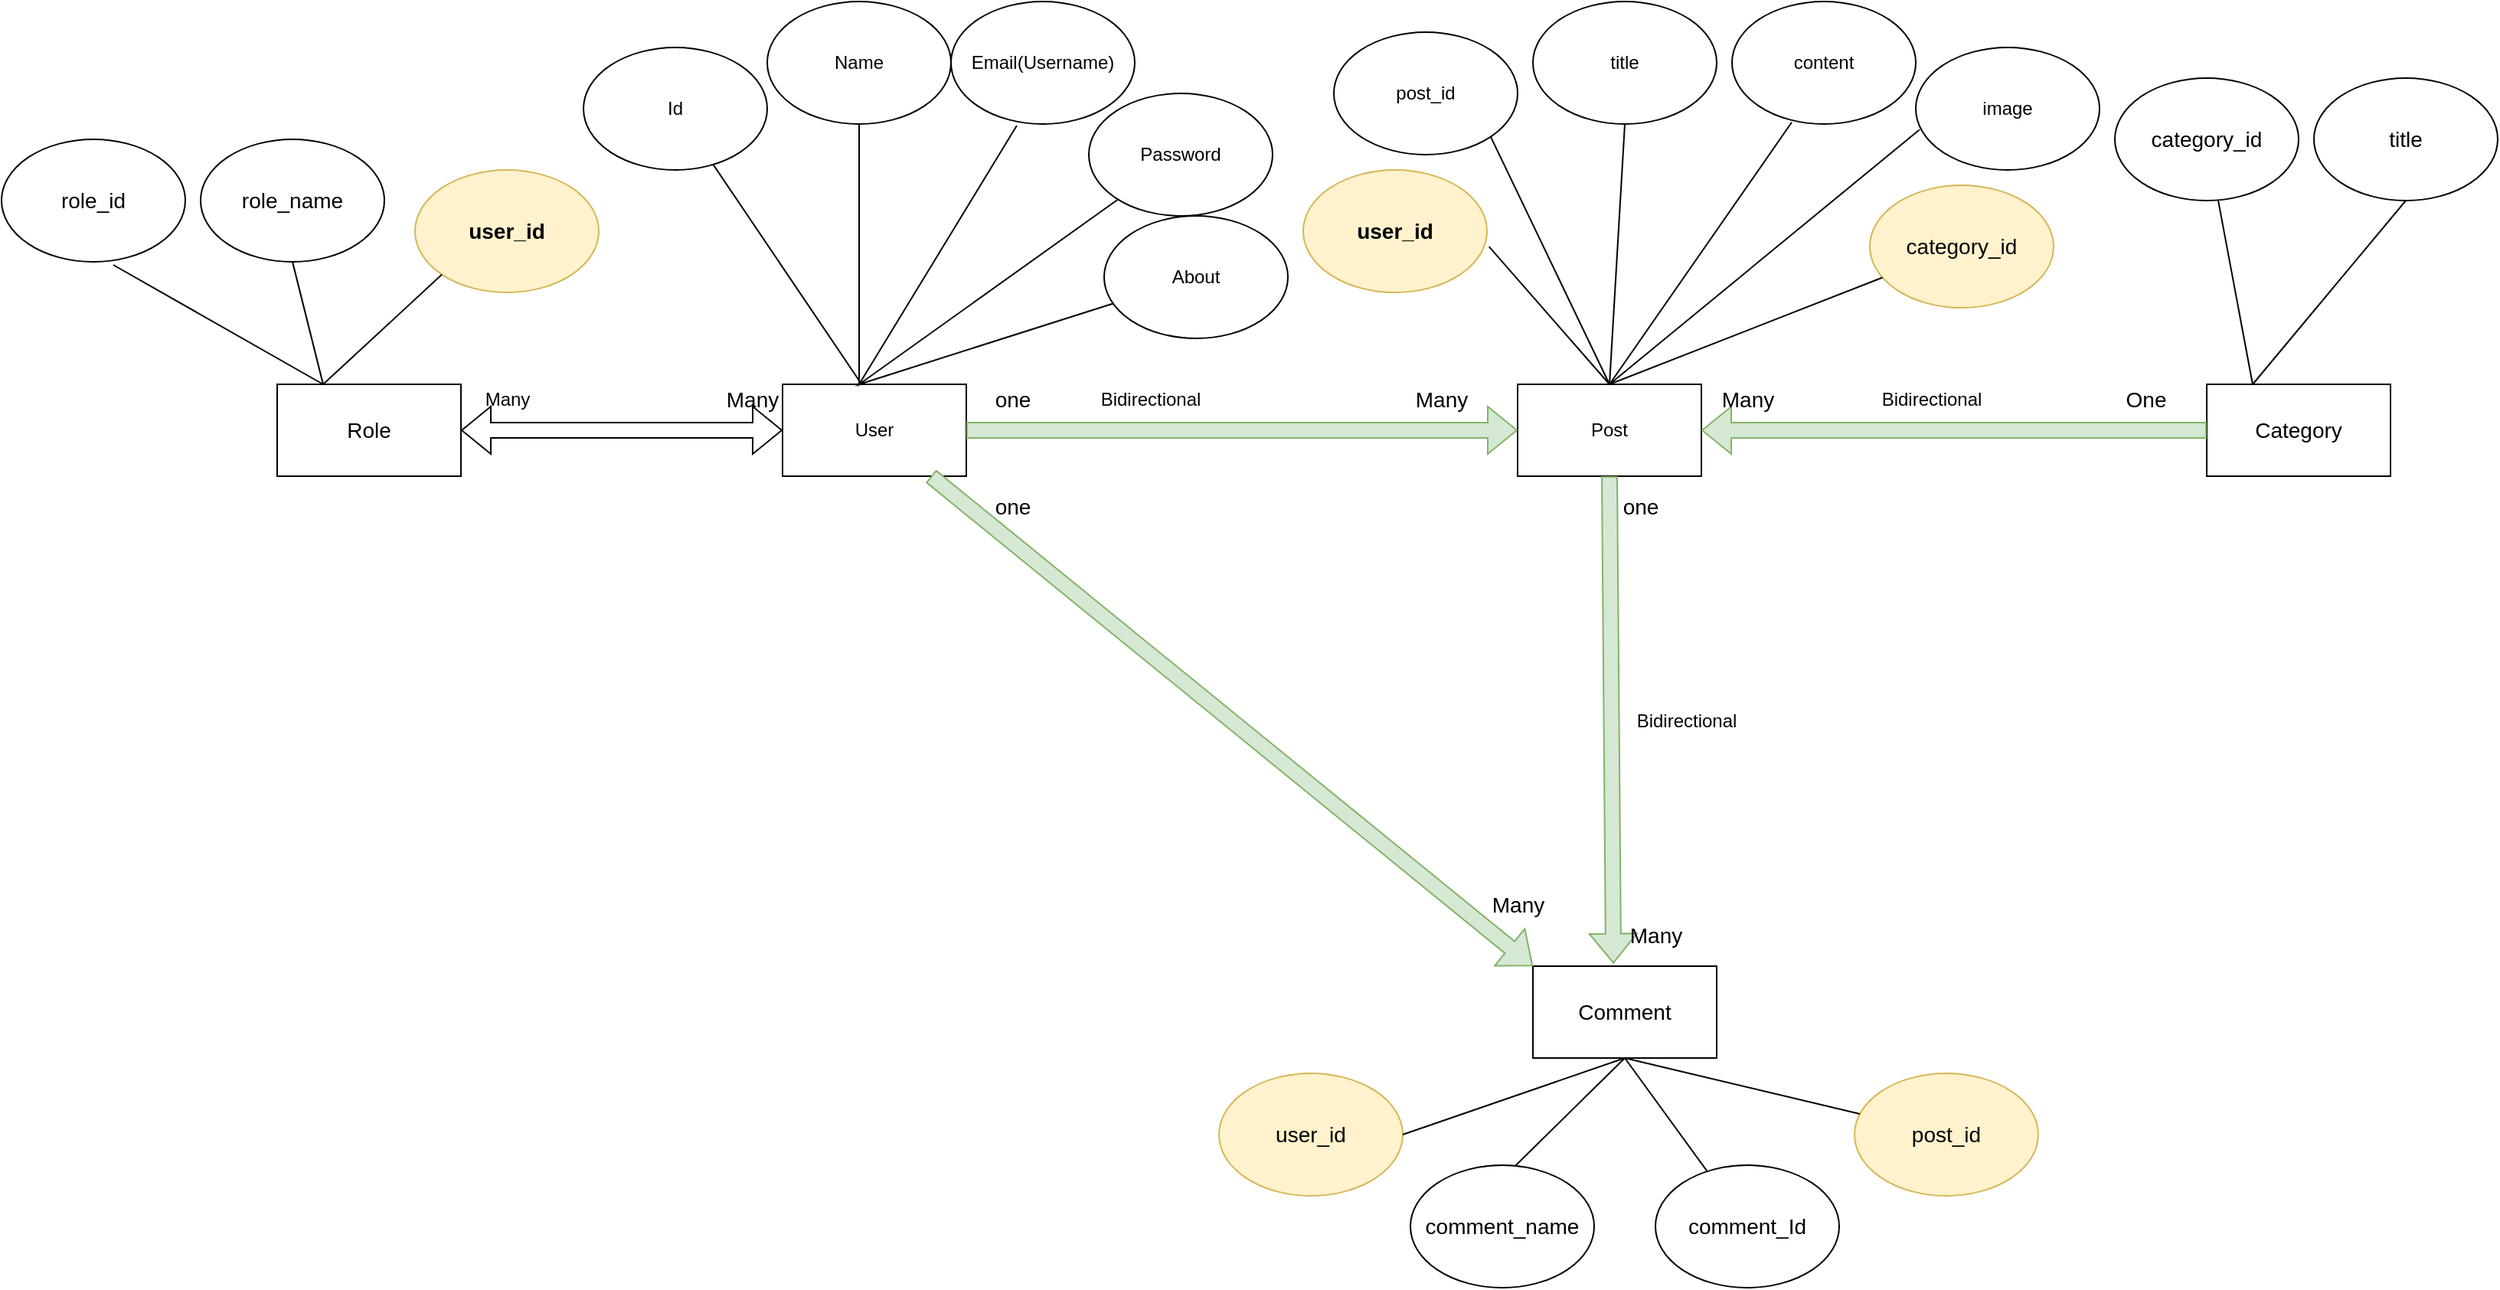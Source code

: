 <mxfile version="18.0.1" type="device"><diagram id="6HhjdhrUA7WyOjACRvL_" name="Page-1"><mxGraphModel dx="1718" dy="553" grid="1" gridSize="10" guides="1" tooltips="1" connect="1" arrows="1" fold="1" page="1" pageScale="1" pageWidth="850" pageHeight="1100" math="0" shadow="0"><root><mxCell id="0"/><mxCell id="1" parent="0"/><mxCell id="ZEF_3SNM-UZM0ssutcNv-1" value="User" style="rounded=0;whiteSpace=wrap;html=1;" parent="1" vertex="1"><mxGeometry x="140" y="250" width="120" height="60" as="geometry"/></mxCell><mxCell id="ZEF_3SNM-UZM0ssutcNv-2" value="Id" style="ellipse;whiteSpace=wrap;html=1;" parent="1" vertex="1"><mxGeometry x="10" y="30" width="120" height="80" as="geometry"/></mxCell><mxCell id="ZEF_3SNM-UZM0ssutcNv-3" value="" style="endArrow=none;html=1;rounded=0;exitX=0.358;exitY=1.013;exitDx=0;exitDy=0;exitPerimeter=0;" parent="1" source="ZEF_3SNM-UZM0ssutcNv-6" target="ZEF_3SNM-UZM0ssutcNv-5" edge="1"><mxGeometry width="50" height="50" relative="1" as="geometry"><mxPoint x="400" y="270" as="sourcePoint"/><mxPoint x="450" y="220" as="targetPoint"/><Array as="points"><mxPoint x="190" y="250"/></Array></mxGeometry></mxCell><mxCell id="ZEF_3SNM-UZM0ssutcNv-4" value="" style="endArrow=none;html=1;rounded=0;entryX=0.425;entryY=-0.017;entryDx=0;entryDy=0;entryPerimeter=0;" parent="1" source="ZEF_3SNM-UZM0ssutcNv-2" target="ZEF_3SNM-UZM0ssutcNv-1" edge="1"><mxGeometry width="50" height="50" relative="1" as="geometry"><mxPoint x="400" y="270" as="sourcePoint"/><mxPoint x="450" y="220" as="targetPoint"/></mxGeometry></mxCell><mxCell id="ZEF_3SNM-UZM0ssutcNv-5" value="Name" style="ellipse;whiteSpace=wrap;html=1;" parent="1" vertex="1"><mxGeometry x="130" width="120" height="80" as="geometry"/></mxCell><mxCell id="ZEF_3SNM-UZM0ssutcNv-6" value="Email(Username)" style="ellipse;whiteSpace=wrap;html=1;" parent="1" vertex="1"><mxGeometry x="250" width="120" height="80" as="geometry"/></mxCell><mxCell id="ZEF_3SNM-UZM0ssutcNv-7" value="Password" style="ellipse;whiteSpace=wrap;html=1;" parent="1" vertex="1"><mxGeometry x="340" y="60" width="120" height="80" as="geometry"/></mxCell><mxCell id="ZEF_3SNM-UZM0ssutcNv-8" value="About" style="ellipse;whiteSpace=wrap;html=1;" parent="1" vertex="1"><mxGeometry x="350" y="140" width="120" height="80" as="geometry"/></mxCell><mxCell id="ZEF_3SNM-UZM0ssutcNv-9" value="" style="endArrow=none;html=1;rounded=0;" parent="1" source="ZEF_3SNM-UZM0ssutcNv-8" target="ZEF_3SNM-UZM0ssutcNv-7" edge="1"><mxGeometry width="50" height="50" relative="1" as="geometry"><mxPoint x="400" y="260" as="sourcePoint"/><mxPoint x="450" y="210" as="targetPoint"/><Array as="points"><mxPoint x="190" y="250"/></Array></mxGeometry></mxCell><mxCell id="ZEF_3SNM-UZM0ssutcNv-14" value="Post" style="rounded=0;whiteSpace=wrap;html=1;" parent="1" vertex="1"><mxGeometry x="620" y="250" width="120" height="60" as="geometry"/></mxCell><mxCell id="ZEF_3SNM-UZM0ssutcNv-15" value="post_id" style="ellipse;whiteSpace=wrap;html=1;" parent="1" vertex="1"><mxGeometry x="500" y="20" width="120" height="80" as="geometry"/></mxCell><mxCell id="ZEF_3SNM-UZM0ssutcNv-16" value="title" style="ellipse;whiteSpace=wrap;html=1;" parent="1" vertex="1"><mxGeometry x="630" width="120" height="80" as="geometry"/></mxCell><mxCell id="ZEF_3SNM-UZM0ssutcNv-17" value="content" style="ellipse;whiteSpace=wrap;html=1;" parent="1" vertex="1"><mxGeometry x="760" width="120" height="80" as="geometry"/></mxCell><mxCell id="ZEF_3SNM-UZM0ssutcNv-18" value="image" style="ellipse;whiteSpace=wrap;html=1;" parent="1" vertex="1"><mxGeometry x="880" y="30" width="120" height="80" as="geometry"/></mxCell><mxCell id="ZEF_3SNM-UZM0ssutcNv-19" value="&lt;b&gt;&lt;font style=&quot;font-size: 14px&quot;&gt;user_id&lt;/font&gt;&lt;/b&gt;" style="ellipse;whiteSpace=wrap;html=1;fillColor=#fff2cc;strokeColor=#d6b656;" parent="1" vertex="1"><mxGeometry x="480" y="110" width="120" height="80" as="geometry"/></mxCell><mxCell id="ZEF_3SNM-UZM0ssutcNv-20" value="" style="endArrow=none;html=1;rounded=0;fontSize=14;exitX=0.5;exitY=0;exitDx=0;exitDy=0;entryX=0.5;entryY=1;entryDx=0;entryDy=0;" parent="1" source="ZEF_3SNM-UZM0ssutcNv-14" target="ZEF_3SNM-UZM0ssutcNv-16" edge="1"><mxGeometry width="50" height="50" relative="1" as="geometry"><mxPoint x="655" y="190" as="sourcePoint"/><mxPoint x="705" y="140" as="targetPoint"/></mxGeometry></mxCell><mxCell id="ZEF_3SNM-UZM0ssutcNv-22" value="" style="endArrow=none;html=1;rounded=0;fontSize=14;entryX=0.325;entryY=0.986;entryDx=0;entryDy=0;entryPerimeter=0;exitX=0.5;exitY=0;exitDx=0;exitDy=0;" parent="1" source="ZEF_3SNM-UZM0ssutcNv-14" target="ZEF_3SNM-UZM0ssutcNv-17" edge="1"><mxGeometry width="50" height="50" relative="1" as="geometry"><mxPoint x="470" y="260" as="sourcePoint"/><mxPoint x="520" y="210" as="targetPoint"/></mxGeometry></mxCell><mxCell id="ZEF_3SNM-UZM0ssutcNv-23" value="" style="endArrow=none;html=1;rounded=0;fontSize=14;entryX=0.021;entryY=0.67;entryDx=0;entryDy=0;entryPerimeter=0;" parent="1" target="ZEF_3SNM-UZM0ssutcNv-18" edge="1"><mxGeometry width="50" height="50" relative="1" as="geometry"><mxPoint x="680" y="250" as="sourcePoint"/><mxPoint x="520" y="210" as="targetPoint"/></mxGeometry></mxCell><mxCell id="ZEF_3SNM-UZM0ssutcNv-24" value="" style="endArrow=none;html=1;rounded=0;fontSize=14;entryX=1;entryY=1;entryDx=0;entryDy=0;exitX=0.5;exitY=0;exitDx=0;exitDy=0;" parent="1" source="ZEF_3SNM-UZM0ssutcNv-14" target="ZEF_3SNM-UZM0ssutcNv-15" edge="1"><mxGeometry width="50" height="50" relative="1" as="geometry"><mxPoint x="470" y="260" as="sourcePoint"/><mxPoint x="520" y="210" as="targetPoint"/></mxGeometry></mxCell><mxCell id="ZEF_3SNM-UZM0ssutcNv-25" value="" style="endArrow=none;html=1;rounded=0;fontSize=14;entryX=1.011;entryY=0.626;entryDx=0;entryDy=0;entryPerimeter=0;exitX=0.5;exitY=0;exitDx=0;exitDy=0;" parent="1" source="ZEF_3SNM-UZM0ssutcNv-14" target="ZEF_3SNM-UZM0ssutcNv-19" edge="1"><mxGeometry width="50" height="50" relative="1" as="geometry"><mxPoint x="470" y="260" as="sourcePoint"/><mxPoint x="520" y="210" as="targetPoint"/></mxGeometry></mxCell><mxCell id="ZEF_3SNM-UZM0ssutcNv-27" value="" style="shape=flexArrow;endArrow=classic;html=1;rounded=0;fontSize=14;exitX=1;exitY=0.5;exitDx=0;exitDy=0;entryX=0;entryY=0.5;entryDx=0;entryDy=0;fillColor=#d5e8d4;strokeColor=#82b366;" parent="1" source="ZEF_3SNM-UZM0ssutcNv-1" target="ZEF_3SNM-UZM0ssutcNv-14" edge="1"><mxGeometry width="50" height="50" relative="1" as="geometry"><mxPoint x="440" y="240" as="sourcePoint"/><mxPoint x="490" y="190" as="targetPoint"/></mxGeometry></mxCell><mxCell id="ZEF_3SNM-UZM0ssutcNv-29" value="one" style="text;html=1;align=center;verticalAlign=middle;resizable=0;points=[];autosize=1;strokeColor=none;fillColor=none;fontSize=14;" parent="1" vertex="1"><mxGeometry x="270" y="250" width="40" height="20" as="geometry"/></mxCell><mxCell id="ZEF_3SNM-UZM0ssutcNv-30" value="Many" style="text;html=1;align=center;verticalAlign=middle;resizable=0;points=[];autosize=1;strokeColor=none;fillColor=none;fontSize=14;" parent="1" vertex="1"><mxGeometry x="545" y="250" width="50" height="20" as="geometry"/></mxCell><mxCell id="ZEF_3SNM-UZM0ssutcNv-31" value="Comment" style="rounded=0;whiteSpace=wrap;html=1;fontSize=14;" parent="1" vertex="1"><mxGeometry x="630" y="630" width="120" height="60" as="geometry"/></mxCell><mxCell id="ZEF_3SNM-UZM0ssutcNv-32" value="user_id" style="ellipse;whiteSpace=wrap;html=1;fontSize=14;fillColor=#fff2cc;strokeColor=#d6b656;" parent="1" vertex="1"><mxGeometry x="425" y="700" width="120" height="80" as="geometry"/></mxCell><mxCell id="ZEF_3SNM-UZM0ssutcNv-35" value="comment_name" style="ellipse;whiteSpace=wrap;html=1;fontSize=14;" parent="1" vertex="1"><mxGeometry x="550" y="760" width="120" height="80" as="geometry"/></mxCell><mxCell id="ZEF_3SNM-UZM0ssutcNv-36" value="comment_Id" style="ellipse;whiteSpace=wrap;html=1;fontSize=14;" parent="1" vertex="1"><mxGeometry x="710" y="760" width="120" height="80" as="geometry"/></mxCell><mxCell id="ZEF_3SNM-UZM0ssutcNv-37" value="post_id" style="ellipse;whiteSpace=wrap;html=1;fontSize=14;fillColor=#fff2cc;strokeColor=#d6b656;" parent="1" vertex="1"><mxGeometry x="840" y="700" width="120" height="80" as="geometry"/></mxCell><mxCell id="ZEF_3SNM-UZM0ssutcNv-38" value="" style="endArrow=none;html=1;rounded=0;fontSize=14;entryX=1;entryY=0.5;entryDx=0;entryDy=0;exitX=0.5;exitY=1;exitDx=0;exitDy=0;" parent="1" source="ZEF_3SNM-UZM0ssutcNv-31" target="ZEF_3SNM-UZM0ssutcNv-32" edge="1"><mxGeometry width="50" height="50" relative="1" as="geometry"><mxPoint x="440" y="590" as="sourcePoint"/><mxPoint x="490" y="540" as="targetPoint"/><Array as="points"/></mxGeometry></mxCell><mxCell id="ZEF_3SNM-UZM0ssutcNv-39" value="" style="endArrow=none;html=1;rounded=0;fontSize=14;exitX=0.572;exitY=0.003;exitDx=0;exitDy=0;exitPerimeter=0;" parent="1" source="ZEF_3SNM-UZM0ssutcNv-35" edge="1"><mxGeometry width="50" height="50" relative="1" as="geometry"><mxPoint x="480" y="640" as="sourcePoint"/><mxPoint x="690" y="690" as="targetPoint"/></mxGeometry></mxCell><mxCell id="ZEF_3SNM-UZM0ssutcNv-40" value="" style="endArrow=none;html=1;rounded=0;fontSize=14;" parent="1" source="ZEF_3SNM-UZM0ssutcNv-36" edge="1"><mxGeometry width="50" height="50" relative="1" as="geometry"><mxPoint x="480" y="640" as="sourcePoint"/><mxPoint x="690" y="690" as="targetPoint"/><Array as="points"><mxPoint x="690" y="690"/></Array></mxGeometry></mxCell><mxCell id="ZEF_3SNM-UZM0ssutcNv-43" value="" style="endArrow=none;html=1;rounded=0;fontSize=14;entryX=0.5;entryY=1;entryDx=0;entryDy=0;" parent="1" source="ZEF_3SNM-UZM0ssutcNv-37" target="ZEF_3SNM-UZM0ssutcNv-31" edge="1"><mxGeometry width="50" height="50" relative="1" as="geometry"><mxPoint x="480" y="640" as="sourcePoint"/><mxPoint x="530" y="590" as="targetPoint"/></mxGeometry></mxCell><mxCell id="ZEF_3SNM-UZM0ssutcNv-44" value="" style="shape=flexArrow;endArrow=classic;html=1;rounded=0;fontSize=14;entryX=0;entryY=0;entryDx=0;entryDy=0;fillColor=#d5e8d4;strokeColor=#82b366;" parent="1" source="ZEF_3SNM-UZM0ssutcNv-1" target="ZEF_3SNM-UZM0ssutcNv-31" edge="1"><mxGeometry width="50" height="50" relative="1" as="geometry"><mxPoint x="510" y="510" as="sourcePoint"/><mxPoint x="560" y="460" as="targetPoint"/></mxGeometry></mxCell><mxCell id="ZEF_3SNM-UZM0ssutcNv-45" value="one" style="text;html=1;align=center;verticalAlign=middle;resizable=0;points=[];autosize=1;strokeColor=none;fillColor=none;fontSize=14;" parent="1" vertex="1"><mxGeometry x="270" y="320" width="40" height="20" as="geometry"/></mxCell><mxCell id="ZEF_3SNM-UZM0ssutcNv-46" value="Many" style="text;html=1;align=center;verticalAlign=middle;resizable=0;points=[];autosize=1;strokeColor=none;fillColor=none;fontSize=14;" parent="1" vertex="1"><mxGeometry x="595" y="580" width="50" height="20" as="geometry"/></mxCell><mxCell id="ZEF_3SNM-UZM0ssutcNv-47" value="" style="shape=flexArrow;endArrow=classic;html=1;rounded=0;fontSize=14;exitX=0.5;exitY=1;exitDx=0;exitDy=0;entryX=0.438;entryY=-0.028;entryDx=0;entryDy=0;entryPerimeter=0;fillColor=#d5e8d4;strokeColor=#82b366;" parent="1" source="ZEF_3SNM-UZM0ssutcNv-14" target="ZEF_3SNM-UZM0ssutcNv-31" edge="1"><mxGeometry width="50" height="50" relative="1" as="geometry"><mxPoint x="510" y="510" as="sourcePoint"/><mxPoint x="560" y="460" as="targetPoint"/></mxGeometry></mxCell><mxCell id="ZEF_3SNM-UZM0ssutcNv-48" value="one" style="text;html=1;align=center;verticalAlign=middle;resizable=0;points=[];autosize=1;strokeColor=none;fillColor=none;fontSize=14;" parent="1" vertex="1"><mxGeometry x="680" y="320" width="40" height="20" as="geometry"/></mxCell><mxCell id="ZEF_3SNM-UZM0ssutcNv-49" value="Many" style="text;html=1;align=center;verticalAlign=middle;resizable=0;points=[];autosize=1;strokeColor=none;fillColor=none;fontSize=14;" parent="1" vertex="1"><mxGeometry x="685" y="600" width="50" height="20" as="geometry"/></mxCell><mxCell id="ZEF_3SNM-UZM0ssutcNv-50" value="Category" style="rounded=0;whiteSpace=wrap;html=1;fontSize=14;" parent="1" vertex="1"><mxGeometry x="1070" y="250" width="120" height="60" as="geometry"/></mxCell><mxCell id="ZEF_3SNM-UZM0ssutcNv-52" value="title" style="ellipse;whiteSpace=wrap;html=1;fontSize=14;" parent="1" vertex="1"><mxGeometry x="1140" y="50" width="120" height="80" as="geometry"/></mxCell><mxCell id="ZEF_3SNM-UZM0ssutcNv-53" value="category_id" style="ellipse;whiteSpace=wrap;html=1;fontSize=14;" parent="1" vertex="1"><mxGeometry x="1010" y="50" width="120" height="80" as="geometry"/></mxCell><mxCell id="ZEF_3SNM-UZM0ssutcNv-54" value="" style="shape=flexArrow;endArrow=classic;html=1;rounded=0;fontSize=14;exitX=1;exitY=0.5;exitDx=0;exitDy=0;fillColor=#d5e8d4;strokeColor=#82b366;entryX=1;entryY=0.5;entryDx=0;entryDy=0;" parent="1" target="ZEF_3SNM-UZM0ssutcNv-14" edge="1"><mxGeometry width="50" height="50" relative="1" as="geometry"><mxPoint x="1070" y="280" as="sourcePoint"/><mxPoint x="980" y="280" as="targetPoint"/></mxGeometry></mxCell><mxCell id="ZEF_3SNM-UZM0ssutcNv-55" value="Many" style="text;html=1;align=center;verticalAlign=middle;resizable=0;points=[];autosize=1;strokeColor=none;fillColor=none;fontSize=14;" parent="1" vertex="1"><mxGeometry x="745" y="250" width="50" height="20" as="geometry"/></mxCell><mxCell id="ZEF_3SNM-UZM0ssutcNv-56" value="One" style="text;html=1;align=center;verticalAlign=middle;resizable=0;points=[];autosize=1;strokeColor=none;fillColor=none;fontSize=14;" parent="1" vertex="1"><mxGeometry x="1010" y="250" width="40" height="20" as="geometry"/></mxCell><mxCell id="ZEF_3SNM-UZM0ssutcNv-58" value="" style="endArrow=none;html=1;rounded=0;fontSize=14;exitX=0.25;exitY=0;exitDx=0;exitDy=0;" parent="1" source="ZEF_3SNM-UZM0ssutcNv-50" target="ZEF_3SNM-UZM0ssutcNv-53" edge="1"><mxGeometry width="50" height="50" relative="1" as="geometry"><mxPoint x="980" y="280" as="sourcePoint"/><mxPoint x="1030" y="230" as="targetPoint"/></mxGeometry></mxCell><mxCell id="ZEF_3SNM-UZM0ssutcNv-59" value="" style="endArrow=none;html=1;rounded=0;fontSize=14;entryX=0.5;entryY=1;entryDx=0;entryDy=0;exitX=0.25;exitY=0;exitDx=0;exitDy=0;" parent="1" source="ZEF_3SNM-UZM0ssutcNv-50" target="ZEF_3SNM-UZM0ssutcNv-52" edge="1"><mxGeometry width="50" height="50" relative="1" as="geometry"><mxPoint x="980" y="280" as="sourcePoint"/><mxPoint x="1030" y="230" as="targetPoint"/></mxGeometry></mxCell><mxCell id="ZEF_3SNM-UZM0ssutcNv-60" value="category_id" style="ellipse;whiteSpace=wrap;html=1;fontSize=14;fillColor=#fff2cc;strokeColor=#d6b656;" parent="1" vertex="1"><mxGeometry x="850" y="120" width="120" height="80" as="geometry"/></mxCell><mxCell id="ZEF_3SNM-UZM0ssutcNv-61" value="" style="endArrow=none;html=1;rounded=0;fontSize=14;exitX=0.5;exitY=0;exitDx=0;exitDy=0;" parent="1" source="ZEF_3SNM-UZM0ssutcNv-14" target="ZEF_3SNM-UZM0ssutcNv-60" edge="1"><mxGeometry width="50" height="50" relative="1" as="geometry"><mxPoint x="980" y="280" as="sourcePoint"/><mxPoint x="1030" y="230" as="targetPoint"/></mxGeometry></mxCell><mxCell id="ZEF_3SNM-UZM0ssutcNv-62" value="Role" style="rounded=0;whiteSpace=wrap;html=1;fontSize=14;" parent="1" vertex="1"><mxGeometry x="-190" y="250" width="120" height="60" as="geometry"/></mxCell><mxCell id="ZEF_3SNM-UZM0ssutcNv-63" value="role_id" style="ellipse;whiteSpace=wrap;html=1;fontSize=14;" parent="1" vertex="1"><mxGeometry x="-370" y="90" width="120" height="80" as="geometry"/></mxCell><mxCell id="ZEF_3SNM-UZM0ssutcNv-64" value="role_name" style="ellipse;whiteSpace=wrap;html=1;fontSize=14;" parent="1" vertex="1"><mxGeometry x="-240" y="90" width="120" height="80" as="geometry"/></mxCell><mxCell id="ZEF_3SNM-UZM0ssutcNv-65" value="" style="endArrow=none;html=1;rounded=0;fontSize=14;exitX=0.608;exitY=1.025;exitDx=0;exitDy=0;exitPerimeter=0;entryX=0.25;entryY=0;entryDx=0;entryDy=0;" parent="1" source="ZEF_3SNM-UZM0ssutcNv-63" target="ZEF_3SNM-UZM0ssutcNv-62" edge="1"><mxGeometry width="50" height="50" relative="1" as="geometry"><mxPoint x="-170" y="160" as="sourcePoint"/><mxPoint x="-120" y="110" as="targetPoint"/></mxGeometry></mxCell><mxCell id="ZEF_3SNM-UZM0ssutcNv-66" value="" style="endArrow=none;html=1;rounded=0;fontSize=14;exitX=0.5;exitY=1;exitDx=0;exitDy=0;entryX=0.25;entryY=0;entryDx=0;entryDy=0;" parent="1" source="ZEF_3SNM-UZM0ssutcNv-64" target="ZEF_3SNM-UZM0ssutcNv-62" edge="1"><mxGeometry width="50" height="50" relative="1" as="geometry"><mxPoint x="-170" y="160" as="sourcePoint"/><mxPoint x="-120" y="110" as="targetPoint"/></mxGeometry></mxCell><mxCell id="ZEF_3SNM-UZM0ssutcNv-68" value="Many" style="text;html=1;align=center;verticalAlign=middle;resizable=0;points=[];autosize=1;strokeColor=none;fillColor=none;fontSize=14;" parent="1" vertex="1"><mxGeometry x="95" y="250" width="50" height="20" as="geometry"/></mxCell><mxCell id="ZEF_3SNM-UZM0ssutcNv-70" value="&lt;b&gt;&lt;font style=&quot;font-size: 14px&quot;&gt;user_id&lt;/font&gt;&lt;/b&gt;" style="ellipse;whiteSpace=wrap;html=1;fillColor=#fff2cc;strokeColor=#d6b656;" parent="1" vertex="1"><mxGeometry x="-100" y="110" width="120" height="80" as="geometry"/></mxCell><mxCell id="ZEF_3SNM-UZM0ssutcNv-71" value="" style="endArrow=none;html=1;rounded=0;fontSize=14;exitX=0.25;exitY=0;exitDx=0;exitDy=0;entryX=0;entryY=1;entryDx=0;entryDy=0;" parent="1" source="ZEF_3SNM-UZM0ssutcNv-62" target="ZEF_3SNM-UZM0ssutcNv-70" edge="1"><mxGeometry width="50" height="50" relative="1" as="geometry"><mxPoint x="320" y="290" as="sourcePoint"/><mxPoint x="370" y="240" as="targetPoint"/></mxGeometry></mxCell><mxCell id="FYNjqJMqWBCsLUPBaskL-1" value="Bidirectional" style="text;html=1;align=center;verticalAlign=middle;resizable=0;points=[];autosize=1;strokeColor=none;fillColor=none;" parent="1" vertex="1"><mxGeometry x="340" y="250" width="80" height="20" as="geometry"/></mxCell><mxCell id="FYNjqJMqWBCsLUPBaskL-2" value="Bidirectional" style="text;html=1;align=center;verticalAlign=middle;resizable=0;points=[];autosize=1;strokeColor=none;fillColor=none;" parent="1" vertex="1"><mxGeometry x="850" y="250" width="80" height="20" as="geometry"/></mxCell><mxCell id="FYNjqJMqWBCsLUPBaskL-6" value="Bidirectional" style="text;html=1;align=center;verticalAlign=middle;resizable=0;points=[];autosize=1;strokeColor=none;fillColor=none;" parent="1" vertex="1"><mxGeometry x="690" y="460" width="80" height="20" as="geometry"/></mxCell><mxCell id="kaQHVxJGX41EOcBdtrER-2" value="" style="shape=flexArrow;endArrow=classic;startArrow=classic;html=1;rounded=0;entryX=0;entryY=0.5;entryDx=0;entryDy=0;exitX=1;exitY=0.5;exitDx=0;exitDy=0;" edge="1" parent="1" source="ZEF_3SNM-UZM0ssutcNv-62" target="ZEF_3SNM-UZM0ssutcNv-1"><mxGeometry width="100" height="100" relative="1" as="geometry"><mxPoint x="-170" y="340" as="sourcePoint"/><mxPoint x="-70" y="240" as="targetPoint"/></mxGeometry></mxCell><mxCell id="kaQHVxJGX41EOcBdtrER-3" value="Many" style="text;html=1;align=center;verticalAlign=middle;resizable=0;points=[];autosize=1;strokeColor=none;fillColor=none;" vertex="1" parent="1"><mxGeometry x="-60" y="250" width="40" height="20" as="geometry"/></mxCell></root></mxGraphModel></diagram></mxfile>